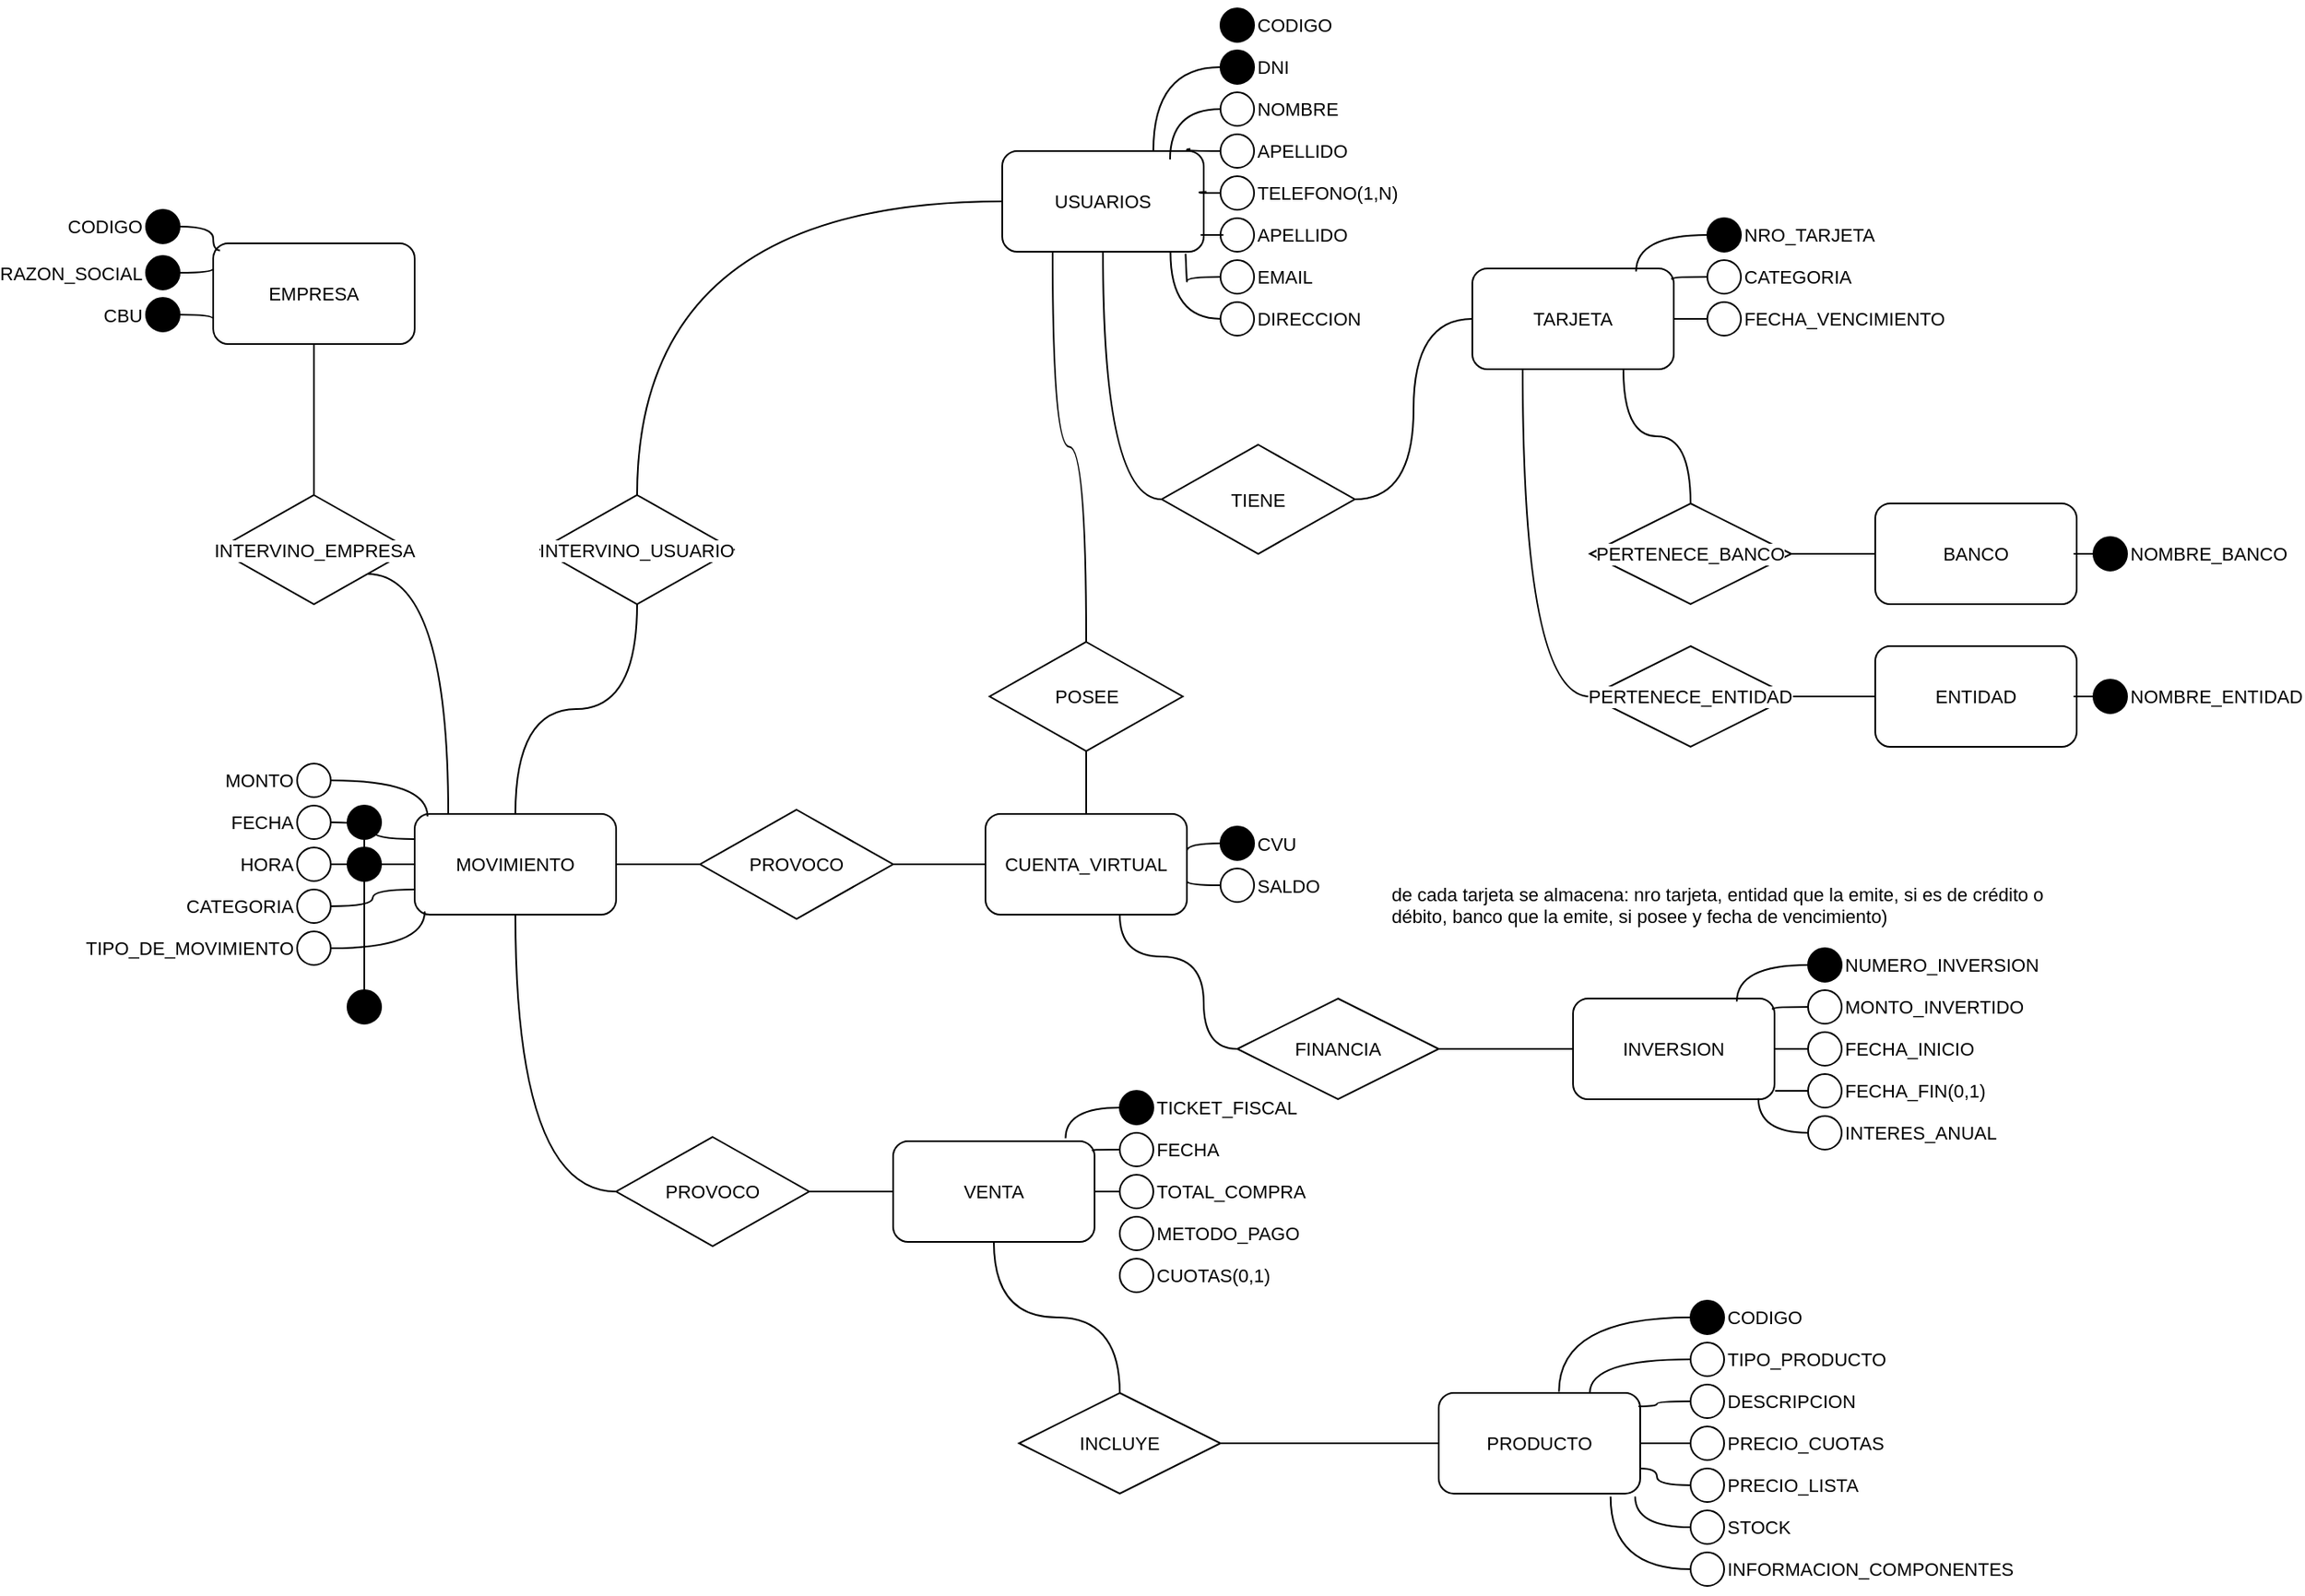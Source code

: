 <mxfile version="24.8.4">
  <diagram name="Page-1" id="MBgLQ2aWuJ-OqpsPzymd">
    <mxGraphModel dx="869" dy="439" grid="1" gridSize="10" guides="1" tooltips="1" connect="1" arrows="1" fold="1" page="1" pageScale="1" pageWidth="1400" pageHeight="850" math="0" shadow="0">
      <root>
        <mxCell id="0" />
        <mxCell id="1" parent="0" />
        <mxCell id="rtYCehL2lPp_QtLVTMvi-48" style="edgeStyle=orthogonalEdgeStyle;shape=connector;curved=1;rounded=0;orthogonalLoop=1;jettySize=auto;html=1;entryX=0.5;entryY=0;entryDx=0;entryDy=0;strokeColor=default;align=center;verticalAlign=middle;fontFamily=Helvetica;fontSize=11;fontColor=default;labelBackgroundColor=default;endArrow=none;endFill=0;exitX=0.25;exitY=1;exitDx=0;exitDy=0;" edge="1" parent="1" source="rtYCehL2lPp_QtLVTMvi-1" target="rtYCehL2lPp_QtLVTMvi-47">
          <mxGeometry relative="1" as="geometry" />
        </mxCell>
        <mxCell id="rtYCehL2lPp_QtLVTMvi-1" value="USUARIOS" style="rounded=1;whiteSpace=wrap;html=1;fontFamily=Helvetica;fontSize=11;fontColor=default;labelBackgroundColor=default;" vertex="1" parent="1">
          <mxGeometry x="620" y="100" width="120" height="60" as="geometry" />
        </mxCell>
        <mxCell id="rtYCehL2lPp_QtLVTMvi-67" style="edgeStyle=orthogonalEdgeStyle;shape=connector;curved=1;rounded=0;orthogonalLoop=1;jettySize=auto;html=1;entryX=0;entryY=0.5;entryDx=0;entryDy=0;strokeColor=default;align=center;verticalAlign=middle;fontFamily=Helvetica;fontSize=11;fontColor=default;labelBackgroundColor=default;endArrow=none;endFill=0;" edge="1" parent="1" source="rtYCehL2lPp_QtLVTMvi-2" target="rtYCehL2lPp_QtLVTMvi-66">
          <mxGeometry relative="1" as="geometry">
            <Array as="points">
              <mxPoint x="690" y="580" />
              <mxPoint x="740" y="580" />
              <mxPoint x="740" y="635" />
            </Array>
          </mxGeometry>
        </mxCell>
        <mxCell id="rtYCehL2lPp_QtLVTMvi-146" value="" style="edgeStyle=orthogonalEdgeStyle;shape=connector;curved=1;rounded=0;orthogonalLoop=1;jettySize=auto;html=1;strokeColor=default;align=center;verticalAlign=middle;fontFamily=Helvetica;fontSize=11;fontColor=default;labelBackgroundColor=default;endArrow=none;endFill=0;" edge="1" parent="1" source="rtYCehL2lPp_QtLVTMvi-2" target="rtYCehL2lPp_QtLVTMvi-145">
          <mxGeometry relative="1" as="geometry" />
        </mxCell>
        <mxCell id="rtYCehL2lPp_QtLVTMvi-2" value="CUENTA_VIRTUAL" style="rounded=1;whiteSpace=wrap;html=1;fontFamily=Helvetica;fontSize=11;fontColor=default;labelBackgroundColor=default;" vertex="1" parent="1">
          <mxGeometry x="610" y="495" width="120" height="60" as="geometry" />
        </mxCell>
        <mxCell id="rtYCehL2lPp_QtLVTMvi-3" value="INVERSION" style="rounded=1;whiteSpace=wrap;html=1;fontFamily=Helvetica;fontSize=11;fontColor=default;labelBackgroundColor=default;" vertex="1" parent="1">
          <mxGeometry x="960" y="605" width="120" height="60" as="geometry" />
        </mxCell>
        <mxCell id="rtYCehL2lPp_QtLVTMvi-6" value="EMPRESA" style="rounded=1;whiteSpace=wrap;html=1;fontFamily=Helvetica;fontSize=11;fontColor=default;labelBackgroundColor=default;" vertex="1" parent="1">
          <mxGeometry x="150" y="155" width="120" height="60" as="geometry" />
        </mxCell>
        <mxCell id="rtYCehL2lPp_QtLVTMvi-8" value="PRODUCTO" style="rounded=1;whiteSpace=wrap;html=1;fontFamily=Helvetica;fontSize=11;fontColor=default;labelBackgroundColor=default;" vertex="1" parent="1">
          <mxGeometry x="880" y="840" width="120" height="60" as="geometry" />
        </mxCell>
        <mxCell id="rtYCehL2lPp_QtLVTMvi-203" style="edgeStyle=orthogonalEdgeStyle;shape=connector;curved=1;rounded=0;orthogonalLoop=1;jettySize=auto;html=1;entryX=0.5;entryY=0;entryDx=0;entryDy=0;strokeColor=default;align=center;verticalAlign=middle;fontFamily=Helvetica;fontSize=11;fontColor=default;labelBackgroundColor=default;endArrow=none;endFill=0;" edge="1" parent="1" source="rtYCehL2lPp_QtLVTMvi-9" target="rtYCehL2lPp_QtLVTMvi-202">
          <mxGeometry relative="1" as="geometry" />
        </mxCell>
        <mxCell id="rtYCehL2lPp_QtLVTMvi-9" value="VENTA" style="rounded=1;whiteSpace=wrap;html=1;fontFamily=Helvetica;fontSize=11;fontColor=default;labelBackgroundColor=default;" vertex="1" parent="1">
          <mxGeometry x="555" y="690" width="120" height="60" as="geometry" />
        </mxCell>
        <mxCell id="rtYCehL2lPp_QtLVTMvi-32" style="edgeStyle=orthogonalEdgeStyle;shape=connector;curved=1;rounded=0;orthogonalLoop=1;jettySize=auto;html=1;entryX=0.75;entryY=0;entryDx=0;entryDy=0;strokeColor=default;align=center;verticalAlign=middle;fontFamily=Helvetica;fontSize=11;fontColor=default;labelBackgroundColor=default;endArrow=none;endFill=0;" edge="1" parent="1" source="rtYCehL2lPp_QtLVTMvi-10" target="rtYCehL2lPp_QtLVTMvi-1">
          <mxGeometry relative="1" as="geometry" />
        </mxCell>
        <mxCell id="rtYCehL2lPp_QtLVTMvi-10" value="" style="ellipse;whiteSpace=wrap;html=1;aspect=fixed;fontFamily=Helvetica;fontSize=11;fontColor=default;labelBackgroundColor=default;fillColor=#000000;" vertex="1" parent="1">
          <mxGeometry x="750" y="40" width="20" height="20" as="geometry" />
        </mxCell>
        <mxCell id="rtYCehL2lPp_QtLVTMvi-11" value="DNI" style="text;html=1;align=left;verticalAlign=middle;whiteSpace=wrap;rounded=0;fontFamily=Helvetica;fontSize=11;fontColor=default;labelBackgroundColor=default;" vertex="1" parent="1">
          <mxGeometry x="770" y="35" width="60" height="30" as="geometry" />
        </mxCell>
        <mxCell id="rtYCehL2lPp_QtLVTMvi-14" value="" style="ellipse;whiteSpace=wrap;html=1;aspect=fixed;fontFamily=Helvetica;fontSize=11;fontColor=default;labelBackgroundColor=default;" vertex="1" parent="1">
          <mxGeometry x="750" y="65" width="20" height="20" as="geometry" />
        </mxCell>
        <mxCell id="rtYCehL2lPp_QtLVTMvi-15" value="&lt;div align=&quot;left&quot;&gt;NOMBRE&lt;/div&gt;" style="text;html=1;align=left;verticalAlign=middle;whiteSpace=wrap;rounded=0;fontFamily=Helvetica;fontSize=11;fontColor=default;labelBackgroundColor=default;" vertex="1" parent="1">
          <mxGeometry x="770" y="60" width="60" height="30" as="geometry" />
        </mxCell>
        <mxCell id="rtYCehL2lPp_QtLVTMvi-18" value="" style="ellipse;whiteSpace=wrap;html=1;aspect=fixed;fontFamily=Helvetica;fontSize=11;fontColor=default;labelBackgroundColor=default;" vertex="1" parent="1">
          <mxGeometry x="750" y="90" width="20" height="20" as="geometry" />
        </mxCell>
        <mxCell id="rtYCehL2lPp_QtLVTMvi-19" value="APELLIDO" style="text;html=1;align=left;verticalAlign=middle;whiteSpace=wrap;rounded=0;fontFamily=Helvetica;fontSize=11;fontColor=default;labelBackgroundColor=default;" vertex="1" parent="1">
          <mxGeometry x="770" y="85" width="60" height="30" as="geometry" />
        </mxCell>
        <mxCell id="rtYCehL2lPp_QtLVTMvi-20" value="" style="ellipse;whiteSpace=wrap;html=1;aspect=fixed;fontFamily=Helvetica;fontSize=11;fontColor=default;labelBackgroundColor=default;" vertex="1" parent="1">
          <mxGeometry x="750" y="115" width="20" height="20" as="geometry" />
        </mxCell>
        <mxCell id="rtYCehL2lPp_QtLVTMvi-21" value="TELEFONO(1,N)" style="text;html=1;align=left;verticalAlign=middle;whiteSpace=wrap;rounded=0;fontFamily=Helvetica;fontSize=11;fontColor=default;labelBackgroundColor=default;" vertex="1" parent="1">
          <mxGeometry x="770" y="110" width="60" height="30" as="geometry" />
        </mxCell>
        <mxCell id="rtYCehL2lPp_QtLVTMvi-22" value="" style="ellipse;whiteSpace=wrap;html=1;aspect=fixed;fontFamily=Helvetica;fontSize=11;fontColor=default;labelBackgroundColor=default;" vertex="1" parent="1">
          <mxGeometry x="750" y="140" width="20" height="20" as="geometry" />
        </mxCell>
        <mxCell id="rtYCehL2lPp_QtLVTMvi-23" value="APELLIDO" style="text;html=1;align=left;verticalAlign=middle;whiteSpace=wrap;rounded=0;fontFamily=Helvetica;fontSize=11;fontColor=default;labelBackgroundColor=default;" vertex="1" parent="1">
          <mxGeometry x="770" y="135" width="60" height="30" as="geometry" />
        </mxCell>
        <mxCell id="rtYCehL2lPp_QtLVTMvi-25" value="" style="ellipse;whiteSpace=wrap;html=1;aspect=fixed;fontFamily=Helvetica;fontSize=11;fontColor=default;labelBackgroundColor=default;" vertex="1" parent="1">
          <mxGeometry x="750" y="165" width="20" height="20" as="geometry" />
        </mxCell>
        <mxCell id="rtYCehL2lPp_QtLVTMvi-26" value="EMAIL" style="text;html=1;align=left;verticalAlign=middle;whiteSpace=wrap;rounded=0;fontFamily=Helvetica;fontSize=11;fontColor=default;labelBackgroundColor=default;" vertex="1" parent="1">
          <mxGeometry x="770" y="160" width="60" height="30" as="geometry" />
        </mxCell>
        <mxCell id="rtYCehL2lPp_QtLVTMvi-30" value="" style="ellipse;whiteSpace=wrap;html=1;aspect=fixed;fontFamily=Helvetica;fontSize=11;fontColor=default;labelBackgroundColor=default;" vertex="1" parent="1">
          <mxGeometry x="750" y="190" width="20" height="20" as="geometry" />
        </mxCell>
        <mxCell id="rtYCehL2lPp_QtLVTMvi-31" value="DIRECCION" style="text;html=1;align=left;verticalAlign=middle;whiteSpace=wrap;rounded=0;fontFamily=Helvetica;fontSize=11;fontColor=default;labelBackgroundColor=default;" vertex="1" parent="1">
          <mxGeometry x="770" y="185" width="60" height="30" as="geometry" />
        </mxCell>
        <mxCell id="rtYCehL2lPp_QtLVTMvi-33" style="edgeStyle=orthogonalEdgeStyle;shape=connector;curved=1;rounded=0;orthogonalLoop=1;jettySize=auto;html=1;entryX=0.833;entryY=0.083;entryDx=0;entryDy=0;entryPerimeter=0;strokeColor=default;align=center;verticalAlign=middle;fontFamily=Helvetica;fontSize=11;fontColor=default;labelBackgroundColor=default;endArrow=none;endFill=0;" edge="1" parent="1" source="rtYCehL2lPp_QtLVTMvi-14" target="rtYCehL2lPp_QtLVTMvi-1">
          <mxGeometry relative="1" as="geometry" />
        </mxCell>
        <mxCell id="rtYCehL2lPp_QtLVTMvi-34" style="edgeStyle=orthogonalEdgeStyle;shape=connector;curved=1;rounded=0;orthogonalLoop=1;jettySize=auto;html=1;entryX=0.934;entryY=-0.02;entryDx=0;entryDy=0;entryPerimeter=0;strokeColor=default;align=center;verticalAlign=middle;fontFamily=Helvetica;fontSize=11;fontColor=default;labelBackgroundColor=default;endArrow=none;endFill=0;" edge="1" parent="1" source="rtYCehL2lPp_QtLVTMvi-18" target="rtYCehL2lPp_QtLVTMvi-1">
          <mxGeometry relative="1" as="geometry" />
        </mxCell>
        <mxCell id="rtYCehL2lPp_QtLVTMvi-35" style="edgeStyle=orthogonalEdgeStyle;shape=connector;curved=1;rounded=0;orthogonalLoop=1;jettySize=auto;html=1;entryX=1.014;entryY=0.405;entryDx=0;entryDy=0;entryPerimeter=0;strokeColor=default;align=center;verticalAlign=middle;fontFamily=Helvetica;fontSize=11;fontColor=default;labelBackgroundColor=default;endArrow=none;endFill=0;" edge="1" parent="1" source="rtYCehL2lPp_QtLVTMvi-20" target="rtYCehL2lPp_QtLVTMvi-1">
          <mxGeometry relative="1" as="geometry" />
        </mxCell>
        <mxCell id="rtYCehL2lPp_QtLVTMvi-36" style="edgeStyle=orthogonalEdgeStyle;shape=connector;curved=1;rounded=0;orthogonalLoop=1;jettySize=auto;html=1;entryX=0.996;entryY=0.833;entryDx=0;entryDy=0;entryPerimeter=0;strokeColor=default;align=center;verticalAlign=middle;fontFamily=Helvetica;fontSize=11;fontColor=default;labelBackgroundColor=default;endArrow=none;endFill=0;" edge="1" parent="1" source="rtYCehL2lPp_QtLVTMvi-22" target="rtYCehL2lPp_QtLVTMvi-1">
          <mxGeometry relative="1" as="geometry" />
        </mxCell>
        <mxCell id="rtYCehL2lPp_QtLVTMvi-38" style="edgeStyle=orthogonalEdgeStyle;shape=connector;curved=1;rounded=0;orthogonalLoop=1;jettySize=auto;html=1;entryX=0.91;entryY=1.02;entryDx=0;entryDy=0;entryPerimeter=0;strokeColor=default;align=center;verticalAlign=middle;fontFamily=Helvetica;fontSize=11;fontColor=default;labelBackgroundColor=default;endArrow=none;endFill=0;" edge="1" parent="1" source="rtYCehL2lPp_QtLVTMvi-25" target="rtYCehL2lPp_QtLVTMvi-1">
          <mxGeometry relative="1" as="geometry" />
        </mxCell>
        <mxCell id="rtYCehL2lPp_QtLVTMvi-39" style="edgeStyle=orthogonalEdgeStyle;shape=connector;curved=1;rounded=0;orthogonalLoop=1;jettySize=auto;html=1;entryX=0.835;entryY=1.005;entryDx=0;entryDy=0;entryPerimeter=0;strokeColor=default;align=center;verticalAlign=middle;fontFamily=Helvetica;fontSize=11;fontColor=default;labelBackgroundColor=default;endArrow=none;endFill=0;" edge="1" parent="1" source="rtYCehL2lPp_QtLVTMvi-30" target="rtYCehL2lPp_QtLVTMvi-1">
          <mxGeometry relative="1" as="geometry" />
        </mxCell>
        <mxCell id="rtYCehL2lPp_QtLVTMvi-40" value="" style="ellipse;whiteSpace=wrap;html=1;aspect=fixed;fontFamily=Helvetica;fontSize=11;fontColor=default;labelBackgroundColor=default;fillColor=#000000;" vertex="1" parent="1">
          <mxGeometry x="750" y="502.5" width="20" height="20" as="geometry" />
        </mxCell>
        <mxCell id="rtYCehL2lPp_QtLVTMvi-41" value="CVU" style="text;html=1;align=left;verticalAlign=middle;whiteSpace=wrap;rounded=0;fontFamily=Helvetica;fontSize=11;fontColor=default;labelBackgroundColor=default;" vertex="1" parent="1">
          <mxGeometry x="770" y="497.5" width="60" height="30" as="geometry" />
        </mxCell>
        <mxCell id="rtYCehL2lPp_QtLVTMvi-42" value="" style="ellipse;whiteSpace=wrap;html=1;aspect=fixed;fontFamily=Helvetica;fontSize=11;fontColor=default;labelBackgroundColor=default;" vertex="1" parent="1">
          <mxGeometry x="750" y="527.5" width="20" height="20" as="geometry" />
        </mxCell>
        <mxCell id="rtYCehL2lPp_QtLVTMvi-43" value="SALDO" style="text;html=1;align=left;verticalAlign=middle;whiteSpace=wrap;rounded=0;fontFamily=Helvetica;fontSize=11;fontColor=default;labelBackgroundColor=default;" vertex="1" parent="1">
          <mxGeometry x="770" y="522.5" width="60" height="30" as="geometry" />
        </mxCell>
        <mxCell id="rtYCehL2lPp_QtLVTMvi-45" style="edgeStyle=orthogonalEdgeStyle;shape=connector;curved=1;rounded=0;orthogonalLoop=1;jettySize=auto;html=1;entryX=1.008;entryY=0.667;entryDx=0;entryDy=0;entryPerimeter=0;strokeColor=default;align=center;verticalAlign=middle;fontFamily=Helvetica;fontSize=11;fontColor=default;labelBackgroundColor=default;endArrow=none;endFill=0;" edge="1" parent="1" source="rtYCehL2lPp_QtLVTMvi-42" target="rtYCehL2lPp_QtLVTMvi-2">
          <mxGeometry relative="1" as="geometry" />
        </mxCell>
        <mxCell id="rtYCehL2lPp_QtLVTMvi-46" style="edgeStyle=orthogonalEdgeStyle;shape=connector;curved=1;rounded=0;orthogonalLoop=1;jettySize=auto;html=1;entryX=1.008;entryY=0.367;entryDx=0;entryDy=0;entryPerimeter=0;strokeColor=default;align=center;verticalAlign=middle;fontFamily=Helvetica;fontSize=11;fontColor=default;labelBackgroundColor=default;endArrow=none;endFill=0;" edge="1" parent="1" source="rtYCehL2lPp_QtLVTMvi-40" target="rtYCehL2lPp_QtLVTMvi-2">
          <mxGeometry relative="1" as="geometry" />
        </mxCell>
        <mxCell id="rtYCehL2lPp_QtLVTMvi-49" style="edgeStyle=orthogonalEdgeStyle;shape=connector;curved=1;rounded=0;orthogonalLoop=1;jettySize=auto;html=1;entryX=0.5;entryY=0;entryDx=0;entryDy=0;strokeColor=default;align=center;verticalAlign=middle;fontFamily=Helvetica;fontSize=11;fontColor=default;labelBackgroundColor=default;endArrow=none;endFill=0;" edge="1" parent="1" source="rtYCehL2lPp_QtLVTMvi-47" target="rtYCehL2lPp_QtLVTMvi-2">
          <mxGeometry relative="1" as="geometry" />
        </mxCell>
        <mxCell id="rtYCehL2lPp_QtLVTMvi-47" value="POSEE" style="rhombus;whiteSpace=wrap;html=1;fontFamily=Helvetica;fontSize=11;fontColor=default;labelBackgroundColor=default;" vertex="1" parent="1">
          <mxGeometry x="612.5" y="392.5" width="115" height="65" as="geometry" />
        </mxCell>
        <mxCell id="rtYCehL2lPp_QtLVTMvi-50" value="" style="ellipse;whiteSpace=wrap;html=1;aspect=fixed;fontFamily=Helvetica;fontSize=11;fontColor=default;labelBackgroundColor=default;fillColor=#000000;" vertex="1" parent="1">
          <mxGeometry x="1100" y="575" width="20" height="20" as="geometry" />
        </mxCell>
        <mxCell id="rtYCehL2lPp_QtLVTMvi-51" value="NUMERO_INVERSION" style="text;html=1;align=left;verticalAlign=middle;whiteSpace=wrap;rounded=0;fontFamily=Helvetica;fontSize=11;fontColor=default;labelBackgroundColor=default;" vertex="1" parent="1">
          <mxGeometry x="1120" y="570" width="60" height="30" as="geometry" />
        </mxCell>
        <mxCell id="rtYCehL2lPp_QtLVTMvi-52" value="" style="ellipse;whiteSpace=wrap;html=1;aspect=fixed;fontFamily=Helvetica;fontSize=11;fontColor=default;labelBackgroundColor=default;" vertex="1" parent="1">
          <mxGeometry x="1100" y="600" width="20" height="20" as="geometry" />
        </mxCell>
        <mxCell id="rtYCehL2lPp_QtLVTMvi-53" value="MONTO_INVERTIDO" style="text;html=1;align=left;verticalAlign=middle;whiteSpace=wrap;rounded=0;fontFamily=Helvetica;fontSize=11;fontColor=default;labelBackgroundColor=default;" vertex="1" parent="1">
          <mxGeometry x="1120" y="595" width="60" height="30" as="geometry" />
        </mxCell>
        <mxCell id="rtYCehL2lPp_QtLVTMvi-63" style="edgeStyle=orthogonalEdgeStyle;shape=connector;curved=1;rounded=0;orthogonalLoop=1;jettySize=auto;html=1;entryX=1;entryY=0.5;entryDx=0;entryDy=0;strokeColor=default;align=center;verticalAlign=middle;fontFamily=Helvetica;fontSize=11;fontColor=default;labelBackgroundColor=default;endArrow=none;endFill=0;" edge="1" parent="1" source="rtYCehL2lPp_QtLVTMvi-55" target="rtYCehL2lPp_QtLVTMvi-3">
          <mxGeometry relative="1" as="geometry" />
        </mxCell>
        <mxCell id="rtYCehL2lPp_QtLVTMvi-55" value="" style="ellipse;whiteSpace=wrap;html=1;aspect=fixed;fontFamily=Helvetica;fontSize=11;fontColor=default;labelBackgroundColor=default;" vertex="1" parent="1">
          <mxGeometry x="1100" y="625" width="20" height="20" as="geometry" />
        </mxCell>
        <mxCell id="rtYCehL2lPp_QtLVTMvi-56" value="FECHA_INICIO" style="text;html=1;align=left;verticalAlign=middle;whiteSpace=wrap;rounded=0;fontFamily=Helvetica;fontSize=11;fontColor=default;labelBackgroundColor=default;" vertex="1" parent="1">
          <mxGeometry x="1120" y="620" width="60" height="30" as="geometry" />
        </mxCell>
        <mxCell id="rtYCehL2lPp_QtLVTMvi-57" value="" style="ellipse;whiteSpace=wrap;html=1;aspect=fixed;fontFamily=Helvetica;fontSize=11;fontColor=default;labelBackgroundColor=default;" vertex="1" parent="1">
          <mxGeometry x="1100" y="650" width="20" height="20" as="geometry" />
        </mxCell>
        <mxCell id="rtYCehL2lPp_QtLVTMvi-58" value="FECHA_FIN(0,1)" style="text;html=1;align=left;verticalAlign=middle;whiteSpace=wrap;rounded=0;fontFamily=Helvetica;fontSize=11;fontColor=default;labelBackgroundColor=default;" vertex="1" parent="1">
          <mxGeometry x="1120" y="645" width="60" height="30" as="geometry" />
        </mxCell>
        <mxCell id="rtYCehL2lPp_QtLVTMvi-59" value="" style="ellipse;whiteSpace=wrap;html=1;aspect=fixed;fontFamily=Helvetica;fontSize=11;fontColor=default;labelBackgroundColor=default;" vertex="1" parent="1">
          <mxGeometry x="1100" y="675" width="20" height="20" as="geometry" />
        </mxCell>
        <mxCell id="rtYCehL2lPp_QtLVTMvi-60" value="INTERES_ANUAL" style="text;html=1;align=left;verticalAlign=middle;whiteSpace=wrap;rounded=0;fontFamily=Helvetica;fontSize=11;fontColor=default;labelBackgroundColor=default;" vertex="1" parent="1">
          <mxGeometry x="1120" y="670" width="60" height="30" as="geometry" />
        </mxCell>
        <mxCell id="rtYCehL2lPp_QtLVTMvi-61" style="edgeStyle=orthogonalEdgeStyle;shape=connector;curved=1;rounded=0;orthogonalLoop=1;jettySize=auto;html=1;entryX=0.813;entryY=0.03;entryDx=0;entryDy=0;entryPerimeter=0;strokeColor=default;align=center;verticalAlign=middle;fontFamily=Helvetica;fontSize=11;fontColor=default;labelBackgroundColor=default;endArrow=none;endFill=0;" edge="1" parent="1" source="rtYCehL2lPp_QtLVTMvi-50" target="rtYCehL2lPp_QtLVTMvi-3">
          <mxGeometry relative="1" as="geometry" />
        </mxCell>
        <mxCell id="rtYCehL2lPp_QtLVTMvi-62" style="edgeStyle=orthogonalEdgeStyle;shape=connector;curved=1;rounded=0;orthogonalLoop=1;jettySize=auto;html=1;entryX=0.987;entryY=0.103;entryDx=0;entryDy=0;entryPerimeter=0;strokeColor=default;align=center;verticalAlign=middle;fontFamily=Helvetica;fontSize=11;fontColor=default;labelBackgroundColor=default;endArrow=none;endFill=0;" edge="1" parent="1" source="rtYCehL2lPp_QtLVTMvi-52" target="rtYCehL2lPp_QtLVTMvi-3">
          <mxGeometry relative="1" as="geometry" />
        </mxCell>
        <mxCell id="rtYCehL2lPp_QtLVTMvi-64" style="edgeStyle=orthogonalEdgeStyle;shape=connector;curved=1;rounded=0;orthogonalLoop=1;jettySize=auto;html=1;entryX=1.003;entryY=0.917;entryDx=0;entryDy=0;entryPerimeter=0;strokeColor=default;align=center;verticalAlign=middle;fontFamily=Helvetica;fontSize=11;fontColor=default;labelBackgroundColor=default;endArrow=none;endFill=0;" edge="1" parent="1" source="rtYCehL2lPp_QtLVTMvi-57" target="rtYCehL2lPp_QtLVTMvi-3">
          <mxGeometry relative="1" as="geometry" />
        </mxCell>
        <mxCell id="rtYCehL2lPp_QtLVTMvi-65" style="edgeStyle=orthogonalEdgeStyle;shape=connector;curved=1;rounded=0;orthogonalLoop=1;jettySize=auto;html=1;entryX=0.92;entryY=0.99;entryDx=0;entryDy=0;entryPerimeter=0;strokeColor=default;align=center;verticalAlign=middle;fontFamily=Helvetica;fontSize=11;fontColor=default;labelBackgroundColor=default;endArrow=none;endFill=0;" edge="1" parent="1" source="rtYCehL2lPp_QtLVTMvi-59" target="rtYCehL2lPp_QtLVTMvi-3">
          <mxGeometry relative="1" as="geometry" />
        </mxCell>
        <mxCell id="rtYCehL2lPp_QtLVTMvi-68" value="" style="edgeStyle=orthogonalEdgeStyle;shape=connector;curved=1;rounded=0;orthogonalLoop=1;jettySize=auto;html=1;strokeColor=default;align=center;verticalAlign=middle;fontFamily=Helvetica;fontSize=11;fontColor=default;labelBackgroundColor=default;endArrow=none;endFill=0;" edge="1" parent="1" source="rtYCehL2lPp_QtLVTMvi-66" target="rtYCehL2lPp_QtLVTMvi-3">
          <mxGeometry relative="1" as="geometry" />
        </mxCell>
        <mxCell id="rtYCehL2lPp_QtLVTMvi-66" value="FINANCIA" style="rhombus;whiteSpace=wrap;html=1;fontFamily=Helvetica;fontSize=11;fontColor=default;labelBackgroundColor=default;" vertex="1" parent="1">
          <mxGeometry x="760" y="605" width="120" height="60" as="geometry" />
        </mxCell>
        <mxCell id="rtYCehL2lPp_QtLVTMvi-69" value="de cada tarjeta se almacena: nro tarjeta, entidad que la emite, si es de crédito o&#xa;débito, banco que la emite, si posee y fecha de vencimiento)" style="text;whiteSpace=wrap;fontFamily=Helvetica;fontSize=11;fontColor=default;labelBackgroundColor=default;" vertex="1" parent="1">
          <mxGeometry x="850" y="530" width="410" height="50" as="geometry" />
        </mxCell>
        <mxCell id="rtYCehL2lPp_QtLVTMvi-111" style="edgeStyle=orthogonalEdgeStyle;shape=connector;curved=1;rounded=0;orthogonalLoop=1;jettySize=auto;html=1;entryX=1;entryY=0.5;entryDx=0;entryDy=0;strokeColor=default;align=center;verticalAlign=middle;fontFamily=Helvetica;fontSize=11;fontColor=default;labelBackgroundColor=default;endArrow=none;endFill=0;" edge="1" parent="1" source="rtYCehL2lPp_QtLVTMvi-80" target="rtYCehL2lPp_QtLVTMvi-110">
          <mxGeometry relative="1" as="geometry" />
        </mxCell>
        <mxCell id="rtYCehL2lPp_QtLVTMvi-80" value="TARJETA" style="rounded=1;whiteSpace=wrap;html=1;fontFamily=Helvetica;fontSize=11;fontColor=default;labelBackgroundColor=default;" vertex="1" parent="1">
          <mxGeometry x="900" y="170" width="120" height="60" as="geometry" />
        </mxCell>
        <mxCell id="rtYCehL2lPp_QtLVTMvi-81" value="" style="ellipse;whiteSpace=wrap;html=1;aspect=fixed;fontFamily=Helvetica;fontSize=11;fontColor=default;labelBackgroundColor=default;fillColor=#000000;" vertex="1" parent="1">
          <mxGeometry x="1040" y="140" width="20" height="20" as="geometry" />
        </mxCell>
        <mxCell id="rtYCehL2lPp_QtLVTMvi-82" value="NRO_TARJETA" style="text;html=1;align=left;verticalAlign=middle;whiteSpace=wrap;rounded=0;fontFamily=Helvetica;fontSize=11;fontColor=default;labelBackgroundColor=default;" vertex="1" parent="1">
          <mxGeometry x="1060" y="135" width="60" height="30" as="geometry" />
        </mxCell>
        <mxCell id="rtYCehL2lPp_QtLVTMvi-83" value="" style="ellipse;whiteSpace=wrap;html=1;aspect=fixed;fontFamily=Helvetica;fontSize=11;fontColor=default;labelBackgroundColor=default;" vertex="1" parent="1">
          <mxGeometry x="1040" y="165" width="20" height="20" as="geometry" />
        </mxCell>
        <mxCell id="rtYCehL2lPp_QtLVTMvi-84" value="CATEGORIA" style="text;html=1;align=left;verticalAlign=middle;whiteSpace=wrap;rounded=0;fontFamily=Helvetica;fontSize=11;fontColor=default;labelBackgroundColor=default;" vertex="1" parent="1">
          <mxGeometry x="1060" y="160" width="60" height="30" as="geometry" />
        </mxCell>
        <mxCell id="rtYCehL2lPp_QtLVTMvi-85" style="edgeStyle=orthogonalEdgeStyle;shape=connector;curved=1;rounded=0;orthogonalLoop=1;jettySize=auto;html=1;entryX=1;entryY=0.5;entryDx=0;entryDy=0;strokeColor=default;align=center;verticalAlign=middle;fontFamily=Helvetica;fontSize=11;fontColor=default;labelBackgroundColor=default;endArrow=none;endFill=0;" edge="1" parent="1" source="rtYCehL2lPp_QtLVTMvi-86" target="rtYCehL2lPp_QtLVTMvi-80">
          <mxGeometry relative="1" as="geometry" />
        </mxCell>
        <mxCell id="rtYCehL2lPp_QtLVTMvi-86" value="" style="ellipse;whiteSpace=wrap;html=1;aspect=fixed;fontFamily=Helvetica;fontSize=11;fontColor=default;labelBackgroundColor=default;" vertex="1" parent="1">
          <mxGeometry x="1040" y="190" width="20" height="20" as="geometry" />
        </mxCell>
        <mxCell id="rtYCehL2lPp_QtLVTMvi-87" value="FECHA_VENCIMIENTO" style="text;html=1;align=left;verticalAlign=middle;whiteSpace=wrap;rounded=0;fontFamily=Helvetica;fontSize=11;fontColor=default;labelBackgroundColor=default;" vertex="1" parent="1">
          <mxGeometry x="1060" y="185" width="60" height="30" as="geometry" />
        </mxCell>
        <mxCell id="rtYCehL2lPp_QtLVTMvi-92" style="edgeStyle=orthogonalEdgeStyle;shape=connector;curved=1;rounded=0;orthogonalLoop=1;jettySize=auto;html=1;entryX=0.813;entryY=0.03;entryDx=0;entryDy=0;entryPerimeter=0;strokeColor=default;align=center;verticalAlign=middle;fontFamily=Helvetica;fontSize=11;fontColor=default;labelBackgroundColor=default;endArrow=none;endFill=0;" edge="1" parent="1" source="rtYCehL2lPp_QtLVTMvi-81" target="rtYCehL2lPp_QtLVTMvi-80">
          <mxGeometry relative="1" as="geometry" />
        </mxCell>
        <mxCell id="rtYCehL2lPp_QtLVTMvi-93" style="edgeStyle=orthogonalEdgeStyle;shape=connector;curved=1;rounded=0;orthogonalLoop=1;jettySize=auto;html=1;entryX=0.987;entryY=0.103;entryDx=0;entryDy=0;entryPerimeter=0;strokeColor=default;align=center;verticalAlign=middle;fontFamily=Helvetica;fontSize=11;fontColor=default;labelBackgroundColor=default;endArrow=none;endFill=0;" edge="1" parent="1" source="rtYCehL2lPp_QtLVTMvi-83" target="rtYCehL2lPp_QtLVTMvi-80">
          <mxGeometry relative="1" as="geometry" />
        </mxCell>
        <mxCell id="rtYCehL2lPp_QtLVTMvi-98" value="" style="edgeStyle=orthogonalEdgeStyle;shape=connector;curved=1;rounded=0;orthogonalLoop=1;jettySize=auto;html=1;strokeColor=default;align=center;verticalAlign=middle;fontFamily=Helvetica;fontSize=11;fontColor=default;labelBackgroundColor=default;endArrow=none;endFill=0;" edge="1" parent="1" source="rtYCehL2lPp_QtLVTMvi-96" target="rtYCehL2lPp_QtLVTMvi-97">
          <mxGeometry relative="1" as="geometry" />
        </mxCell>
        <mxCell id="rtYCehL2lPp_QtLVTMvi-108" style="edgeStyle=orthogonalEdgeStyle;shape=connector;curved=1;rounded=0;orthogonalLoop=1;jettySize=auto;html=1;entryX=0.75;entryY=1;entryDx=0;entryDy=0;strokeColor=default;align=center;verticalAlign=middle;fontFamily=Helvetica;fontSize=11;fontColor=default;labelBackgroundColor=default;endArrow=none;endFill=0;" edge="1" parent="1" source="rtYCehL2lPp_QtLVTMvi-96" target="rtYCehL2lPp_QtLVTMvi-80">
          <mxGeometry relative="1" as="geometry" />
        </mxCell>
        <mxCell id="rtYCehL2lPp_QtLVTMvi-96" value="PERTENECE_BANCO" style="rhombus;whiteSpace=wrap;html=1;fontFamily=Helvetica;fontSize=11;fontColor=default;labelBackgroundColor=default;" vertex="1" parent="1">
          <mxGeometry x="970" y="310" width="120" height="60" as="geometry" />
        </mxCell>
        <mxCell id="rtYCehL2lPp_QtLVTMvi-97" value="BANCO" style="rounded=1;whiteSpace=wrap;html=1;fontFamily=Helvetica;fontSize=11;fontColor=default;labelBackgroundColor=default;" vertex="1" parent="1">
          <mxGeometry x="1140" y="310" width="120" height="60" as="geometry" />
        </mxCell>
        <mxCell id="rtYCehL2lPp_QtLVTMvi-101" style="edgeStyle=orthogonalEdgeStyle;shape=connector;curved=1;rounded=0;orthogonalLoop=1;jettySize=auto;html=1;strokeColor=default;align=center;verticalAlign=middle;fontFamily=Helvetica;fontSize=11;fontColor=default;labelBackgroundColor=default;endArrow=none;endFill=0;" edge="1" parent="1" source="rtYCehL2lPp_QtLVTMvi-99" target="rtYCehL2lPp_QtLVTMvi-97">
          <mxGeometry relative="1" as="geometry" />
        </mxCell>
        <mxCell id="rtYCehL2lPp_QtLVTMvi-99" value="" style="ellipse;whiteSpace=wrap;html=1;aspect=fixed;fontFamily=Helvetica;fontSize=11;fontColor=default;labelBackgroundColor=default;fillColor=#000000;" vertex="1" parent="1">
          <mxGeometry x="1270" y="330" width="20" height="20" as="geometry" />
        </mxCell>
        <mxCell id="rtYCehL2lPp_QtLVTMvi-100" value="NOMBRE_BANCO" style="text;html=1;align=left;verticalAlign=middle;whiteSpace=wrap;rounded=0;fontFamily=Helvetica;fontSize=11;fontColor=default;labelBackgroundColor=default;" vertex="1" parent="1">
          <mxGeometry x="1290" y="325" width="60" height="30" as="geometry" />
        </mxCell>
        <mxCell id="rtYCehL2lPp_QtLVTMvi-102" value="" style="edgeStyle=orthogonalEdgeStyle;shape=connector;curved=1;rounded=0;orthogonalLoop=1;jettySize=auto;html=1;strokeColor=default;align=center;verticalAlign=middle;fontFamily=Helvetica;fontSize=11;fontColor=default;labelBackgroundColor=default;endArrow=none;endFill=0;" edge="1" parent="1" source="rtYCehL2lPp_QtLVTMvi-103" target="rtYCehL2lPp_QtLVTMvi-104">
          <mxGeometry relative="1" as="geometry" />
        </mxCell>
        <mxCell id="rtYCehL2lPp_QtLVTMvi-109" style="edgeStyle=orthogonalEdgeStyle;shape=connector;curved=1;rounded=0;orthogonalLoop=1;jettySize=auto;html=1;entryX=0.25;entryY=1;entryDx=0;entryDy=0;strokeColor=default;align=center;verticalAlign=middle;fontFamily=Helvetica;fontSize=11;fontColor=default;labelBackgroundColor=default;endArrow=none;endFill=0;" edge="1" parent="1" source="rtYCehL2lPp_QtLVTMvi-103" target="rtYCehL2lPp_QtLVTMvi-80">
          <mxGeometry relative="1" as="geometry">
            <Array as="points">
              <mxPoint x="930" y="425" />
            </Array>
          </mxGeometry>
        </mxCell>
        <mxCell id="rtYCehL2lPp_QtLVTMvi-103" value="PERTENECE_ENTIDAD" style="rhombus;whiteSpace=wrap;html=1;fontFamily=Helvetica;fontSize=11;fontColor=default;labelBackgroundColor=default;" vertex="1" parent="1">
          <mxGeometry x="970" y="395" width="120" height="60" as="geometry" />
        </mxCell>
        <mxCell id="rtYCehL2lPp_QtLVTMvi-104" value="ENTIDAD" style="rounded=1;whiteSpace=wrap;html=1;fontFamily=Helvetica;fontSize=11;fontColor=default;labelBackgroundColor=default;" vertex="1" parent="1">
          <mxGeometry x="1140" y="395" width="120" height="60" as="geometry" />
        </mxCell>
        <mxCell id="rtYCehL2lPp_QtLVTMvi-105" style="edgeStyle=orthogonalEdgeStyle;shape=connector;curved=1;rounded=0;orthogonalLoop=1;jettySize=auto;html=1;strokeColor=default;align=center;verticalAlign=middle;fontFamily=Helvetica;fontSize=11;fontColor=default;labelBackgroundColor=default;endArrow=none;endFill=0;" edge="1" parent="1" source="rtYCehL2lPp_QtLVTMvi-106" target="rtYCehL2lPp_QtLVTMvi-104">
          <mxGeometry relative="1" as="geometry" />
        </mxCell>
        <mxCell id="rtYCehL2lPp_QtLVTMvi-106" value="" style="ellipse;whiteSpace=wrap;html=1;aspect=fixed;fontFamily=Helvetica;fontSize=11;fontColor=default;labelBackgroundColor=default;fillColor=#000000;" vertex="1" parent="1">
          <mxGeometry x="1270" y="415" width="20" height="20" as="geometry" />
        </mxCell>
        <mxCell id="rtYCehL2lPp_QtLVTMvi-107" value="NOMBRE_ENTIDAD" style="text;html=1;align=left;verticalAlign=middle;whiteSpace=wrap;rounded=0;fontFamily=Helvetica;fontSize=11;fontColor=default;labelBackgroundColor=default;" vertex="1" parent="1">
          <mxGeometry x="1290" y="410" width="60" height="30" as="geometry" />
        </mxCell>
        <mxCell id="rtYCehL2lPp_QtLVTMvi-112" style="edgeStyle=orthogonalEdgeStyle;shape=connector;curved=1;rounded=0;orthogonalLoop=1;jettySize=auto;html=1;entryX=0.5;entryY=1;entryDx=0;entryDy=0;strokeColor=default;align=center;verticalAlign=middle;fontFamily=Helvetica;fontSize=11;fontColor=default;labelBackgroundColor=default;endArrow=none;endFill=0;" edge="1" parent="1" source="rtYCehL2lPp_QtLVTMvi-110" target="rtYCehL2lPp_QtLVTMvi-1">
          <mxGeometry relative="1" as="geometry">
            <Array as="points">
              <mxPoint x="680" y="307" />
            </Array>
          </mxGeometry>
        </mxCell>
        <mxCell id="rtYCehL2lPp_QtLVTMvi-110" value="TIENE" style="rhombus;whiteSpace=wrap;html=1;fontFamily=Helvetica;fontSize=11;fontColor=default;labelBackgroundColor=default;" vertex="1" parent="1">
          <mxGeometry x="715" y="275" width="115" height="65" as="geometry" />
        </mxCell>
        <mxCell id="rtYCehL2lPp_QtLVTMvi-158" style="edgeStyle=orthogonalEdgeStyle;shape=connector;curved=1;rounded=0;orthogonalLoop=1;jettySize=auto;html=1;entryX=0.5;entryY=1;entryDx=0;entryDy=0;strokeColor=default;align=center;verticalAlign=middle;fontFamily=Helvetica;fontSize=11;fontColor=default;labelBackgroundColor=default;endArrow=none;endFill=0;" edge="1" parent="1" source="rtYCehL2lPp_QtLVTMvi-113" target="rtYCehL2lPp_QtLVTMvi-157">
          <mxGeometry relative="1" as="geometry" />
        </mxCell>
        <mxCell id="rtYCehL2lPp_QtLVTMvi-219" style="edgeStyle=orthogonalEdgeStyle;shape=connector;curved=1;rounded=0;orthogonalLoop=1;jettySize=auto;html=1;entryX=0;entryY=0.5;entryDx=0;entryDy=0;strokeColor=default;align=center;verticalAlign=middle;fontFamily=Helvetica;fontSize=11;fontColor=default;labelBackgroundColor=default;endArrow=none;endFill=0;" edge="1" parent="1" source="rtYCehL2lPp_QtLVTMvi-113" target="rtYCehL2lPp_QtLVTMvi-218">
          <mxGeometry relative="1" as="geometry" />
        </mxCell>
        <mxCell id="rtYCehL2lPp_QtLVTMvi-113" value="MOVIMIENTO" style="rounded=1;whiteSpace=wrap;html=1;fontFamily=Helvetica;fontSize=11;fontColor=default;labelBackgroundColor=default;" vertex="1" parent="1">
          <mxGeometry x="270" y="495" width="120" height="60" as="geometry" />
        </mxCell>
        <mxCell id="rtYCehL2lPp_QtLVTMvi-115" value="" style="ellipse;whiteSpace=wrap;html=1;aspect=fixed;fontFamily=Helvetica;fontSize=11;fontColor=default;labelBackgroundColor=default;" vertex="1" parent="1">
          <mxGeometry x="200" y="465" width="20" height="20" as="geometry" />
        </mxCell>
        <mxCell id="rtYCehL2lPp_QtLVTMvi-116" value="MONTO" style="text;html=1;align=right;verticalAlign=middle;whiteSpace=wrap;rounded=0;fontFamily=Helvetica;fontSize=11;fontColor=default;labelBackgroundColor=default;" vertex="1" parent="1">
          <mxGeometry x="140" y="460" width="60" height="30" as="geometry" />
        </mxCell>
        <mxCell id="rtYCehL2lPp_QtLVTMvi-139" value="" style="edgeStyle=orthogonalEdgeStyle;shape=connector;curved=1;rounded=0;orthogonalLoop=1;jettySize=auto;html=1;strokeColor=default;align=center;verticalAlign=middle;fontFamily=Helvetica;fontSize=11;fontColor=default;labelBackgroundColor=default;endArrow=none;endFill=0;" edge="1" parent="1" source="rtYCehL2lPp_QtLVTMvi-117" target="rtYCehL2lPp_QtLVTMvi-113">
          <mxGeometry relative="1" as="geometry">
            <Array as="points">
              <mxPoint x="245" y="500" />
              <mxPoint x="245" y="510" />
            </Array>
          </mxGeometry>
        </mxCell>
        <mxCell id="rtYCehL2lPp_QtLVTMvi-117" value="" style="ellipse;whiteSpace=wrap;html=1;aspect=fixed;fontFamily=Helvetica;fontSize=11;fontColor=default;labelBackgroundColor=default;" vertex="1" parent="1">
          <mxGeometry x="200" y="490" width="20" height="20" as="geometry" />
        </mxCell>
        <mxCell id="rtYCehL2lPp_QtLVTMvi-118" value="FECHA" style="text;html=1;align=right;verticalAlign=middle;whiteSpace=wrap;rounded=0;fontFamily=Helvetica;fontSize=11;fontColor=default;labelBackgroundColor=default;" vertex="1" parent="1">
          <mxGeometry x="140" y="485" width="60" height="30" as="geometry" />
        </mxCell>
        <mxCell id="rtYCehL2lPp_QtLVTMvi-140" value="" style="edgeStyle=orthogonalEdgeStyle;shape=connector;curved=1;rounded=0;orthogonalLoop=1;jettySize=auto;html=1;strokeColor=default;align=center;verticalAlign=middle;fontFamily=Helvetica;fontSize=11;fontColor=default;labelBackgroundColor=default;endArrow=none;endFill=0;" edge="1" parent="1" source="rtYCehL2lPp_QtLVTMvi-122" target="rtYCehL2lPp_QtLVTMvi-113">
          <mxGeometry relative="1" as="geometry" />
        </mxCell>
        <mxCell id="rtYCehL2lPp_QtLVTMvi-122" value="" style="ellipse;whiteSpace=wrap;html=1;aspect=fixed;fontFamily=Helvetica;fontSize=11;fontColor=default;labelBackgroundColor=default;" vertex="1" parent="1">
          <mxGeometry x="200" y="515" width="20" height="20" as="geometry" />
        </mxCell>
        <mxCell id="rtYCehL2lPp_QtLVTMvi-123" value="HORA" style="text;html=1;align=right;verticalAlign=middle;whiteSpace=wrap;rounded=0;fontFamily=Helvetica;fontSize=11;fontColor=default;labelBackgroundColor=default;" vertex="1" parent="1">
          <mxGeometry x="140" y="510" width="60" height="30" as="geometry" />
        </mxCell>
        <mxCell id="rtYCehL2lPp_QtLVTMvi-141" value="" style="edgeStyle=orthogonalEdgeStyle;shape=connector;curved=1;rounded=0;orthogonalLoop=1;jettySize=auto;html=1;strokeColor=default;align=center;verticalAlign=middle;fontFamily=Helvetica;fontSize=11;fontColor=default;labelBackgroundColor=default;endArrow=none;endFill=0;" edge="1" parent="1" source="rtYCehL2lPp_QtLVTMvi-125" target="rtYCehL2lPp_QtLVTMvi-113">
          <mxGeometry relative="1" as="geometry">
            <Array as="points">
              <mxPoint x="245" y="550" />
              <mxPoint x="245" y="540" />
            </Array>
          </mxGeometry>
        </mxCell>
        <mxCell id="rtYCehL2lPp_QtLVTMvi-125" value="" style="ellipse;whiteSpace=wrap;html=1;aspect=fixed;fontFamily=Helvetica;fontSize=11;fontColor=default;labelBackgroundColor=default;" vertex="1" parent="1">
          <mxGeometry x="200" y="540" width="20" height="20" as="geometry" />
        </mxCell>
        <mxCell id="rtYCehL2lPp_QtLVTMvi-130" value="" style="ellipse;whiteSpace=wrap;html=1;aspect=fixed;fontFamily=Helvetica;fontSize=11;fontColor=default;labelBackgroundColor=default;" vertex="1" parent="1">
          <mxGeometry x="200" y="565" width="20" height="20" as="geometry" />
        </mxCell>
        <mxCell id="rtYCehL2lPp_QtLVTMvi-131" value="TIPO_DE_MOVIMIENTO" style="text;html=1;align=right;verticalAlign=middle;whiteSpace=wrap;rounded=0;fontFamily=Helvetica;fontSize=11;fontColor=default;labelBackgroundColor=default;" vertex="1" parent="1">
          <mxGeometry x="140" y="560" width="60" height="30" as="geometry" />
        </mxCell>
        <mxCell id="rtYCehL2lPp_QtLVTMvi-133" value="CATEGORIA" style="text;html=1;align=right;verticalAlign=middle;whiteSpace=wrap;rounded=0;fontFamily=Helvetica;fontSize=11;fontColor=default;labelBackgroundColor=default;" vertex="1" parent="1">
          <mxGeometry x="140" y="535" width="60" height="30" as="geometry" />
        </mxCell>
        <mxCell id="rtYCehL2lPp_QtLVTMvi-135" value="" style="ellipse;whiteSpace=wrap;html=1;aspect=fixed;fontFamily=Helvetica;fontSize=11;fontColor=default;labelBackgroundColor=default;fillColor=#000000;" vertex="1" parent="1">
          <mxGeometry x="230" y="490" width="20" height="20" as="geometry" />
        </mxCell>
        <mxCell id="rtYCehL2lPp_QtLVTMvi-137" style="edgeStyle=orthogonalEdgeStyle;shape=connector;curved=1;rounded=0;orthogonalLoop=1;jettySize=auto;html=1;strokeColor=default;align=center;verticalAlign=middle;fontFamily=Helvetica;fontSize=11;fontColor=default;labelBackgroundColor=default;endArrow=none;endFill=0;entryX=0.5;entryY=1;entryDx=0;entryDy=0;" edge="1" parent="1" source="rtYCehL2lPp_QtLVTMvi-136" target="rtYCehL2lPp_QtLVTMvi-135">
          <mxGeometry relative="1" as="geometry">
            <mxPoint x="240" y="540" as="targetPoint" />
          </mxGeometry>
        </mxCell>
        <mxCell id="rtYCehL2lPp_QtLVTMvi-136" value="" style="ellipse;whiteSpace=wrap;html=1;aspect=fixed;fontFamily=Helvetica;fontSize=11;fontColor=default;labelBackgroundColor=default;fillColor=#000000;" vertex="1" parent="1">
          <mxGeometry x="230" y="600" width="20" height="20" as="geometry" />
        </mxCell>
        <mxCell id="rtYCehL2lPp_QtLVTMvi-134" value="" style="ellipse;whiteSpace=wrap;html=1;aspect=fixed;fontFamily=Helvetica;fontSize=11;fontColor=default;labelBackgroundColor=default;fillColor=#000000;" vertex="1" parent="1">
          <mxGeometry x="230" y="515" width="20" height="20" as="geometry" />
        </mxCell>
        <mxCell id="rtYCehL2lPp_QtLVTMvi-138" style="edgeStyle=orthogonalEdgeStyle;shape=connector;curved=1;rounded=0;orthogonalLoop=1;jettySize=auto;html=1;entryX=0.064;entryY=0.026;entryDx=0;entryDy=0;entryPerimeter=0;strokeColor=default;align=center;verticalAlign=middle;fontFamily=Helvetica;fontSize=11;fontColor=default;labelBackgroundColor=default;endArrow=none;endFill=0;" edge="1" parent="1" source="rtYCehL2lPp_QtLVTMvi-115" target="rtYCehL2lPp_QtLVTMvi-113">
          <mxGeometry relative="1" as="geometry" />
        </mxCell>
        <mxCell id="rtYCehL2lPp_QtLVTMvi-142" style="edgeStyle=orthogonalEdgeStyle;shape=connector;curved=1;rounded=0;orthogonalLoop=1;jettySize=auto;html=1;entryX=0.05;entryY=0.968;entryDx=0;entryDy=0;entryPerimeter=0;strokeColor=default;align=center;verticalAlign=middle;fontFamily=Helvetica;fontSize=11;fontColor=default;labelBackgroundColor=default;endArrow=none;endFill=0;" edge="1" parent="1" source="rtYCehL2lPp_QtLVTMvi-130" target="rtYCehL2lPp_QtLVTMvi-113">
          <mxGeometry relative="1" as="geometry" />
        </mxCell>
        <mxCell id="rtYCehL2lPp_QtLVTMvi-144" value="" style="edgeStyle=orthogonalEdgeStyle;shape=connector;curved=1;rounded=0;orthogonalLoop=1;jettySize=auto;html=1;strokeColor=default;align=center;verticalAlign=middle;fontFamily=Helvetica;fontSize=11;fontColor=default;labelBackgroundColor=default;endArrow=none;endFill=0;" edge="1" parent="1" source="rtYCehL2lPp_QtLVTMvi-143" target="rtYCehL2lPp_QtLVTMvi-113">
          <mxGeometry relative="1" as="geometry">
            <Array as="points">
              <mxPoint x="290" y="352" />
            </Array>
          </mxGeometry>
        </mxCell>
        <mxCell id="rtYCehL2lPp_QtLVTMvi-156" style="edgeStyle=orthogonalEdgeStyle;shape=connector;curved=1;rounded=0;orthogonalLoop=1;jettySize=auto;html=1;entryX=0.5;entryY=1;entryDx=0;entryDy=0;strokeColor=default;align=center;verticalAlign=middle;fontFamily=Helvetica;fontSize=11;fontColor=default;labelBackgroundColor=default;endArrow=none;endFill=0;" edge="1" parent="1" source="rtYCehL2lPp_QtLVTMvi-143" target="rtYCehL2lPp_QtLVTMvi-6">
          <mxGeometry relative="1" as="geometry" />
        </mxCell>
        <mxCell id="rtYCehL2lPp_QtLVTMvi-143" value="INTERVINO_EMPRESA" style="rhombus;whiteSpace=wrap;html=1;fontFamily=Helvetica;fontSize=11;fontColor=default;labelBackgroundColor=default;" vertex="1" parent="1">
          <mxGeometry x="152.5" y="305" width="115" height="65" as="geometry" />
        </mxCell>
        <mxCell id="rtYCehL2lPp_QtLVTMvi-147" value="" style="edgeStyle=orthogonalEdgeStyle;shape=connector;curved=1;rounded=0;orthogonalLoop=1;jettySize=auto;html=1;strokeColor=default;align=center;verticalAlign=middle;fontFamily=Helvetica;fontSize=11;fontColor=default;labelBackgroundColor=default;endArrow=none;endFill=0;" edge="1" parent="1" source="rtYCehL2lPp_QtLVTMvi-145" target="rtYCehL2lPp_QtLVTMvi-113">
          <mxGeometry relative="1" as="geometry" />
        </mxCell>
        <mxCell id="rtYCehL2lPp_QtLVTMvi-145" value="PROVOCO" style="rhombus;whiteSpace=wrap;html=1;fontFamily=Helvetica;fontSize=11;fontColor=default;labelBackgroundColor=default;" vertex="1" parent="1">
          <mxGeometry x="440" y="492.5" width="115" height="65" as="geometry" />
        </mxCell>
        <mxCell id="rtYCehL2lPp_QtLVTMvi-155" style="edgeStyle=orthogonalEdgeStyle;shape=connector;curved=1;rounded=0;orthogonalLoop=1;jettySize=auto;html=1;entryX=0;entryY=0.25;entryDx=0;entryDy=0;strokeColor=default;align=center;verticalAlign=middle;fontFamily=Helvetica;fontSize=11;fontColor=default;labelBackgroundColor=default;endArrow=none;endFill=0;" edge="1" parent="1" source="rtYCehL2lPp_QtLVTMvi-148" target="rtYCehL2lPp_QtLVTMvi-6">
          <mxGeometry relative="1" as="geometry" />
        </mxCell>
        <mxCell id="rtYCehL2lPp_QtLVTMvi-148" value="" style="ellipse;whiteSpace=wrap;html=1;aspect=fixed;fontFamily=Helvetica;fontSize=11;fontColor=default;labelBackgroundColor=default;fillColor=#000000;" vertex="1" parent="1">
          <mxGeometry x="110" y="162.5" width="20" height="20" as="geometry" />
        </mxCell>
        <mxCell id="rtYCehL2lPp_QtLVTMvi-149" value="RAZON_SOCIAL" style="text;html=1;align=right;verticalAlign=middle;whiteSpace=wrap;rounded=0;fontFamily=Helvetica;fontSize=11;fontColor=default;labelBackgroundColor=default;" vertex="1" parent="1">
          <mxGeometry x="50" y="157.5" width="60" height="30" as="geometry" />
        </mxCell>
        <mxCell id="rtYCehL2lPp_QtLVTMvi-154" style="edgeStyle=orthogonalEdgeStyle;shape=connector;curved=1;rounded=0;orthogonalLoop=1;jettySize=auto;html=1;entryX=0;entryY=0.75;entryDx=0;entryDy=0;strokeColor=default;align=center;verticalAlign=middle;fontFamily=Helvetica;fontSize=11;fontColor=default;labelBackgroundColor=default;endArrow=none;endFill=0;" edge="1" parent="1" source="rtYCehL2lPp_QtLVTMvi-150" target="rtYCehL2lPp_QtLVTMvi-6">
          <mxGeometry relative="1" as="geometry" />
        </mxCell>
        <mxCell id="rtYCehL2lPp_QtLVTMvi-150" value="" style="ellipse;whiteSpace=wrap;html=1;aspect=fixed;fontFamily=Helvetica;fontSize=11;fontColor=default;labelBackgroundColor=default;fillColor=#000000;" vertex="1" parent="1">
          <mxGeometry x="110" y="187.5" width="20" height="20" as="geometry" />
        </mxCell>
        <mxCell id="rtYCehL2lPp_QtLVTMvi-151" value="CBU" style="text;html=1;align=right;verticalAlign=middle;whiteSpace=wrap;rounded=0;fontFamily=Helvetica;fontSize=11;fontColor=default;labelBackgroundColor=default;" vertex="1" parent="1">
          <mxGeometry x="50" y="182.5" width="60" height="30" as="geometry" />
        </mxCell>
        <mxCell id="rtYCehL2lPp_QtLVTMvi-159" style="edgeStyle=orthogonalEdgeStyle;shape=connector;curved=1;rounded=0;orthogonalLoop=1;jettySize=auto;html=1;entryX=0;entryY=0.5;entryDx=0;entryDy=0;strokeColor=default;align=center;verticalAlign=middle;fontFamily=Helvetica;fontSize=11;fontColor=default;labelBackgroundColor=default;endArrow=none;endFill=0;" edge="1" parent="1" source="rtYCehL2lPp_QtLVTMvi-157" target="rtYCehL2lPp_QtLVTMvi-1">
          <mxGeometry relative="1" as="geometry">
            <Array as="points">
              <mxPoint x="402" y="130" />
            </Array>
          </mxGeometry>
        </mxCell>
        <mxCell id="rtYCehL2lPp_QtLVTMvi-157" value="INTERVINO_USUARIO" style="rhombus;whiteSpace=wrap;html=1;fontFamily=Helvetica;fontSize=11;fontColor=default;labelBackgroundColor=default;" vertex="1" parent="1">
          <mxGeometry x="345" y="305" width="115" height="65" as="geometry" />
        </mxCell>
        <mxCell id="rtYCehL2lPp_QtLVTMvi-160" value="" style="ellipse;whiteSpace=wrap;html=1;aspect=fixed;fontFamily=Helvetica;fontSize=11;fontColor=default;labelBackgroundColor=default;fillColor=#000000;" vertex="1" parent="1">
          <mxGeometry x="110" y="135" width="20" height="20" as="geometry" />
        </mxCell>
        <mxCell id="rtYCehL2lPp_QtLVTMvi-161" value="CODIGO" style="text;html=1;align=right;verticalAlign=middle;whiteSpace=wrap;rounded=0;fontFamily=Helvetica;fontSize=11;fontColor=default;labelBackgroundColor=default;" vertex="1" parent="1">
          <mxGeometry x="50" y="130" width="60" height="30" as="geometry" />
        </mxCell>
        <mxCell id="rtYCehL2lPp_QtLVTMvi-162" style="edgeStyle=orthogonalEdgeStyle;shape=connector;curved=1;rounded=0;orthogonalLoop=1;jettySize=auto;html=1;entryX=0.034;entryY=0.07;entryDx=0;entryDy=0;entryPerimeter=0;strokeColor=default;align=center;verticalAlign=middle;fontFamily=Helvetica;fontSize=11;fontColor=default;labelBackgroundColor=default;endArrow=none;endFill=0;" edge="1" parent="1" source="rtYCehL2lPp_QtLVTMvi-160" target="rtYCehL2lPp_QtLVTMvi-6">
          <mxGeometry relative="1" as="geometry" />
        </mxCell>
        <mxCell id="rtYCehL2lPp_QtLVTMvi-163" value="" style="ellipse;whiteSpace=wrap;html=1;aspect=fixed;fontFamily=Helvetica;fontSize=11;fontColor=default;labelBackgroundColor=default;fillColor=#000000;" vertex="1" parent="1">
          <mxGeometry x="750" y="15" width="20" height="20" as="geometry" />
        </mxCell>
        <mxCell id="rtYCehL2lPp_QtLVTMvi-164" value="CODIGO" style="text;html=1;align=left;verticalAlign=middle;whiteSpace=wrap;rounded=0;fontFamily=Helvetica;fontSize=11;fontColor=default;labelBackgroundColor=default;" vertex="1" parent="1">
          <mxGeometry x="770" y="10" width="60" height="30" as="geometry" />
        </mxCell>
        <mxCell id="rtYCehL2lPp_QtLVTMvi-168" value="" style="ellipse;whiteSpace=wrap;html=1;aspect=fixed;fontFamily=Helvetica;fontSize=11;fontColor=default;labelBackgroundColor=default;fillColor=#000000;" vertex="1" parent="1">
          <mxGeometry x="1030" y="785" width="20" height="20" as="geometry" />
        </mxCell>
        <mxCell id="rtYCehL2lPp_QtLVTMvi-169" value="CODIGO" style="text;html=1;align=left;verticalAlign=middle;whiteSpace=wrap;rounded=0;fontFamily=Helvetica;fontSize=11;fontColor=default;labelBackgroundColor=default;" vertex="1" parent="1">
          <mxGeometry x="1050" y="780" width="60" height="30" as="geometry" />
        </mxCell>
        <mxCell id="rtYCehL2lPp_QtLVTMvi-196" style="edgeStyle=orthogonalEdgeStyle;shape=connector;curved=1;rounded=0;orthogonalLoop=1;jettySize=auto;html=1;entryX=0.75;entryY=0;entryDx=0;entryDy=0;strokeColor=default;align=center;verticalAlign=middle;fontFamily=Helvetica;fontSize=11;fontColor=default;labelBackgroundColor=default;endArrow=none;endFill=0;" edge="1" parent="1" source="rtYCehL2lPp_QtLVTMvi-170" target="rtYCehL2lPp_QtLVTMvi-8">
          <mxGeometry relative="1" as="geometry" />
        </mxCell>
        <mxCell id="rtYCehL2lPp_QtLVTMvi-170" value="" style="ellipse;whiteSpace=wrap;html=1;aspect=fixed;fontFamily=Helvetica;fontSize=11;fontColor=default;labelBackgroundColor=default;" vertex="1" parent="1">
          <mxGeometry x="1030" y="810" width="20" height="20" as="geometry" />
        </mxCell>
        <mxCell id="rtYCehL2lPp_QtLVTMvi-171" value="TIPO_PRODUCTO" style="text;html=1;align=left;verticalAlign=middle;whiteSpace=wrap;rounded=0;fontFamily=Helvetica;fontSize=11;fontColor=default;labelBackgroundColor=default;" vertex="1" parent="1">
          <mxGeometry x="1050" y="805" width="60" height="30" as="geometry" />
        </mxCell>
        <mxCell id="rtYCehL2lPp_QtLVTMvi-172" value="" style="ellipse;whiteSpace=wrap;html=1;aspect=fixed;fontFamily=Helvetica;fontSize=11;fontColor=default;labelBackgroundColor=default;" vertex="1" parent="1">
          <mxGeometry x="1030" y="835" width="20" height="20" as="geometry" />
        </mxCell>
        <mxCell id="rtYCehL2lPp_QtLVTMvi-173" value="DESCRIPCION" style="text;html=1;align=left;verticalAlign=middle;whiteSpace=wrap;rounded=0;fontFamily=Helvetica;fontSize=11;fontColor=default;labelBackgroundColor=default;" vertex="1" parent="1">
          <mxGeometry x="1050" y="830" width="60" height="30" as="geometry" />
        </mxCell>
        <mxCell id="rtYCehL2lPp_QtLVTMvi-198" style="edgeStyle=orthogonalEdgeStyle;shape=connector;curved=1;rounded=0;orthogonalLoop=1;jettySize=auto;html=1;entryX=1;entryY=0.5;entryDx=0;entryDy=0;strokeColor=default;align=center;verticalAlign=middle;fontFamily=Helvetica;fontSize=11;fontColor=default;labelBackgroundColor=default;endArrow=none;endFill=0;" edge="1" parent="1" source="rtYCehL2lPp_QtLVTMvi-174" target="rtYCehL2lPp_QtLVTMvi-8">
          <mxGeometry relative="1" as="geometry" />
        </mxCell>
        <mxCell id="rtYCehL2lPp_QtLVTMvi-174" value="" style="ellipse;whiteSpace=wrap;html=1;aspect=fixed;fontFamily=Helvetica;fontSize=11;fontColor=default;labelBackgroundColor=default;" vertex="1" parent="1">
          <mxGeometry x="1030" y="860" width="20" height="20" as="geometry" />
        </mxCell>
        <mxCell id="rtYCehL2lPp_QtLVTMvi-175" value="PRECIO_CUOTAS" style="text;html=1;align=left;verticalAlign=middle;whiteSpace=wrap;rounded=0;fontFamily=Helvetica;fontSize=11;fontColor=default;labelBackgroundColor=default;" vertex="1" parent="1">
          <mxGeometry x="1050" y="855" width="60" height="30" as="geometry" />
        </mxCell>
        <mxCell id="rtYCehL2lPp_QtLVTMvi-199" style="edgeStyle=orthogonalEdgeStyle;shape=connector;curved=1;rounded=0;orthogonalLoop=1;jettySize=auto;html=1;entryX=1;entryY=0.75;entryDx=0;entryDy=0;strokeColor=default;align=center;verticalAlign=middle;fontFamily=Helvetica;fontSize=11;fontColor=default;labelBackgroundColor=default;endArrow=none;endFill=0;" edge="1" parent="1" source="rtYCehL2lPp_QtLVTMvi-176" target="rtYCehL2lPp_QtLVTMvi-8">
          <mxGeometry relative="1" as="geometry" />
        </mxCell>
        <mxCell id="rtYCehL2lPp_QtLVTMvi-176" value="" style="ellipse;whiteSpace=wrap;html=1;aspect=fixed;fontFamily=Helvetica;fontSize=11;fontColor=default;labelBackgroundColor=default;" vertex="1" parent="1">
          <mxGeometry x="1030" y="885" width="20" height="20" as="geometry" />
        </mxCell>
        <mxCell id="rtYCehL2lPp_QtLVTMvi-177" value="PRECIO_LISTA" style="text;html=1;align=left;verticalAlign=middle;whiteSpace=wrap;rounded=0;fontFamily=Helvetica;fontSize=11;fontColor=default;labelBackgroundColor=default;" vertex="1" parent="1">
          <mxGeometry x="1050" y="880" width="60" height="30" as="geometry" />
        </mxCell>
        <mxCell id="rtYCehL2lPp_QtLVTMvi-191" value="" style="ellipse;whiteSpace=wrap;html=1;aspect=fixed;fontFamily=Helvetica;fontSize=11;fontColor=default;labelBackgroundColor=default;" vertex="1" parent="1">
          <mxGeometry x="1030" y="910" width="20" height="20" as="geometry" />
        </mxCell>
        <mxCell id="rtYCehL2lPp_QtLVTMvi-192" value="STOCK" style="text;html=1;align=left;verticalAlign=middle;whiteSpace=wrap;rounded=0;fontFamily=Helvetica;fontSize=11;fontColor=default;labelBackgroundColor=default;" vertex="1" parent="1">
          <mxGeometry x="1050" y="905" width="60" height="30" as="geometry" />
        </mxCell>
        <mxCell id="rtYCehL2lPp_QtLVTMvi-193" value="" style="ellipse;whiteSpace=wrap;html=1;aspect=fixed;fontFamily=Helvetica;fontSize=11;fontColor=default;labelBackgroundColor=default;" vertex="1" parent="1">
          <mxGeometry x="1030" y="935" width="20" height="20" as="geometry" />
        </mxCell>
        <mxCell id="rtYCehL2lPp_QtLVTMvi-194" value="INFORMACION_COMPONENTES" style="text;html=1;align=left;verticalAlign=middle;whiteSpace=wrap;rounded=0;fontFamily=Helvetica;fontSize=11;fontColor=default;labelBackgroundColor=default;" vertex="1" parent="1">
          <mxGeometry x="1050" y="930" width="60" height="30" as="geometry" />
        </mxCell>
        <mxCell id="rtYCehL2lPp_QtLVTMvi-195" style="edgeStyle=orthogonalEdgeStyle;shape=connector;curved=1;rounded=0;orthogonalLoop=1;jettySize=auto;html=1;entryX=0.597;entryY=-0.012;entryDx=0;entryDy=0;entryPerimeter=0;strokeColor=default;align=center;verticalAlign=middle;fontFamily=Helvetica;fontSize=11;fontColor=default;labelBackgroundColor=default;endArrow=none;endFill=0;" edge="1" parent="1" source="rtYCehL2lPp_QtLVTMvi-168" target="rtYCehL2lPp_QtLVTMvi-8">
          <mxGeometry relative="1" as="geometry" />
        </mxCell>
        <mxCell id="rtYCehL2lPp_QtLVTMvi-197" style="edgeStyle=orthogonalEdgeStyle;shape=connector;curved=1;rounded=0;orthogonalLoop=1;jettySize=auto;html=1;entryX=0.992;entryY=0.133;entryDx=0;entryDy=0;entryPerimeter=0;strokeColor=default;align=center;verticalAlign=middle;fontFamily=Helvetica;fontSize=11;fontColor=default;labelBackgroundColor=default;endArrow=none;endFill=0;" edge="1" parent="1" source="rtYCehL2lPp_QtLVTMvi-172" target="rtYCehL2lPp_QtLVTMvi-8">
          <mxGeometry relative="1" as="geometry" />
        </mxCell>
        <mxCell id="rtYCehL2lPp_QtLVTMvi-200" style="edgeStyle=orthogonalEdgeStyle;shape=connector;curved=1;rounded=0;orthogonalLoop=1;jettySize=auto;html=1;entryX=0.975;entryY=1.029;entryDx=0;entryDy=0;entryPerimeter=0;strokeColor=default;align=center;verticalAlign=middle;fontFamily=Helvetica;fontSize=11;fontColor=default;labelBackgroundColor=default;endArrow=none;endFill=0;" edge="1" parent="1" source="rtYCehL2lPp_QtLVTMvi-191" target="rtYCehL2lPp_QtLVTMvi-8">
          <mxGeometry relative="1" as="geometry" />
        </mxCell>
        <mxCell id="rtYCehL2lPp_QtLVTMvi-201" style="edgeStyle=orthogonalEdgeStyle;shape=connector;curved=1;rounded=0;orthogonalLoop=1;jettySize=auto;html=1;entryX=0.853;entryY=1.029;entryDx=0;entryDy=0;entryPerimeter=0;strokeColor=default;align=center;verticalAlign=middle;fontFamily=Helvetica;fontSize=11;fontColor=default;labelBackgroundColor=default;endArrow=none;endFill=0;" edge="1" parent="1" source="rtYCehL2lPp_QtLVTMvi-193" target="rtYCehL2lPp_QtLVTMvi-8">
          <mxGeometry relative="1" as="geometry" />
        </mxCell>
        <mxCell id="rtYCehL2lPp_QtLVTMvi-204" style="edgeStyle=orthogonalEdgeStyle;shape=connector;curved=1;rounded=0;orthogonalLoop=1;jettySize=auto;html=1;entryX=0;entryY=0.5;entryDx=0;entryDy=0;strokeColor=default;align=center;verticalAlign=middle;fontFamily=Helvetica;fontSize=11;fontColor=default;labelBackgroundColor=default;endArrow=none;endFill=0;" edge="1" parent="1" source="rtYCehL2lPp_QtLVTMvi-202" target="rtYCehL2lPp_QtLVTMvi-8">
          <mxGeometry relative="1" as="geometry" />
        </mxCell>
        <mxCell id="rtYCehL2lPp_QtLVTMvi-202" value="INCLUYE" style="rhombus;whiteSpace=wrap;html=1;fontFamily=Helvetica;fontSize=11;fontColor=default;labelBackgroundColor=default;" vertex="1" parent="1">
          <mxGeometry x="630" y="840" width="120" height="60" as="geometry" />
        </mxCell>
        <mxCell id="rtYCehL2lPp_QtLVTMvi-205" value="" style="ellipse;whiteSpace=wrap;html=1;aspect=fixed;fontFamily=Helvetica;fontSize=11;fontColor=default;labelBackgroundColor=default;fillColor=#000000;" vertex="1" parent="1">
          <mxGeometry x="690" y="660" width="20" height="20" as="geometry" />
        </mxCell>
        <mxCell id="rtYCehL2lPp_QtLVTMvi-206" value="TICKET_FISCAL" style="text;html=1;align=left;verticalAlign=middle;whiteSpace=wrap;rounded=0;fontFamily=Helvetica;fontSize=11;fontColor=default;labelBackgroundColor=default;" vertex="1" parent="1">
          <mxGeometry x="710" y="655" width="60" height="30" as="geometry" />
        </mxCell>
        <mxCell id="rtYCehL2lPp_QtLVTMvi-207" value="" style="ellipse;whiteSpace=wrap;html=1;aspect=fixed;fontFamily=Helvetica;fontSize=11;fontColor=default;labelBackgroundColor=default;" vertex="1" parent="1">
          <mxGeometry x="690" y="685" width="20" height="20" as="geometry" />
        </mxCell>
        <mxCell id="rtYCehL2lPp_QtLVTMvi-208" value="FECHA" style="text;html=1;align=left;verticalAlign=middle;whiteSpace=wrap;rounded=0;fontFamily=Helvetica;fontSize=11;fontColor=default;labelBackgroundColor=default;" vertex="1" parent="1">
          <mxGeometry x="710" y="680" width="60" height="30" as="geometry" />
        </mxCell>
        <mxCell id="rtYCehL2lPp_QtLVTMvi-223" style="edgeStyle=orthogonalEdgeStyle;shape=connector;curved=1;rounded=0;orthogonalLoop=1;jettySize=auto;html=1;strokeColor=default;align=center;verticalAlign=middle;fontFamily=Helvetica;fontSize=11;fontColor=default;labelBackgroundColor=default;endArrow=none;endFill=0;" edge="1" parent="1" source="rtYCehL2lPp_QtLVTMvi-209" target="rtYCehL2lPp_QtLVTMvi-9">
          <mxGeometry relative="1" as="geometry" />
        </mxCell>
        <mxCell id="rtYCehL2lPp_QtLVTMvi-209" value="" style="ellipse;whiteSpace=wrap;html=1;aspect=fixed;fontFamily=Helvetica;fontSize=11;fontColor=default;labelBackgroundColor=default;" vertex="1" parent="1">
          <mxGeometry x="690" y="710" width="20" height="20" as="geometry" />
        </mxCell>
        <mxCell id="rtYCehL2lPp_QtLVTMvi-210" value="TOTAL_COMPRA" style="text;html=1;align=left;verticalAlign=middle;whiteSpace=wrap;rounded=0;fontFamily=Helvetica;fontSize=11;fontColor=default;labelBackgroundColor=default;" vertex="1" parent="1">
          <mxGeometry x="710" y="705" width="60" height="30" as="geometry" />
        </mxCell>
        <mxCell id="rtYCehL2lPp_QtLVTMvi-211" value="" style="ellipse;whiteSpace=wrap;html=1;aspect=fixed;fontFamily=Helvetica;fontSize=11;fontColor=default;labelBackgroundColor=default;" vertex="1" parent="1">
          <mxGeometry x="690" y="735" width="20" height="20" as="geometry" />
        </mxCell>
        <mxCell id="rtYCehL2lPp_QtLVTMvi-212" value="METODO_PAGO" style="text;html=1;align=left;verticalAlign=middle;whiteSpace=wrap;rounded=0;fontFamily=Helvetica;fontSize=11;fontColor=default;labelBackgroundColor=default;" vertex="1" parent="1">
          <mxGeometry x="710" y="730" width="60" height="30" as="geometry" />
        </mxCell>
        <mxCell id="rtYCehL2lPp_QtLVTMvi-214" value="" style="ellipse;whiteSpace=wrap;html=1;aspect=fixed;fontFamily=Helvetica;fontSize=11;fontColor=default;labelBackgroundColor=default;" vertex="1" parent="1">
          <mxGeometry x="690" y="760" width="20" height="20" as="geometry" />
        </mxCell>
        <mxCell id="rtYCehL2lPp_QtLVTMvi-215" value="CUOTAS(0,1)" style="text;html=1;align=left;verticalAlign=middle;whiteSpace=wrap;rounded=0;fontFamily=Helvetica;fontSize=11;fontColor=default;labelBackgroundColor=default;" vertex="1" parent="1">
          <mxGeometry x="710" y="755" width="60" height="30" as="geometry" />
        </mxCell>
        <mxCell id="rtYCehL2lPp_QtLVTMvi-220" style="edgeStyle=orthogonalEdgeStyle;shape=connector;curved=1;rounded=0;orthogonalLoop=1;jettySize=auto;html=1;entryX=0;entryY=0.5;entryDx=0;entryDy=0;strokeColor=default;align=center;verticalAlign=middle;fontFamily=Helvetica;fontSize=11;fontColor=default;labelBackgroundColor=default;endArrow=none;endFill=0;" edge="1" parent="1" source="rtYCehL2lPp_QtLVTMvi-218" target="rtYCehL2lPp_QtLVTMvi-9">
          <mxGeometry relative="1" as="geometry" />
        </mxCell>
        <mxCell id="rtYCehL2lPp_QtLVTMvi-218" value="PROVOCO" style="rhombus;whiteSpace=wrap;html=1;fontFamily=Helvetica;fontSize=11;fontColor=default;labelBackgroundColor=default;" vertex="1" parent="1">
          <mxGeometry x="390" y="687.5" width="115" height="65" as="geometry" />
        </mxCell>
        <mxCell id="rtYCehL2lPp_QtLVTMvi-221" style="edgeStyle=orthogonalEdgeStyle;shape=connector;curved=1;rounded=0;orthogonalLoop=1;jettySize=auto;html=1;entryX=0.856;entryY=-0.029;entryDx=0;entryDy=0;entryPerimeter=0;strokeColor=default;align=center;verticalAlign=middle;fontFamily=Helvetica;fontSize=11;fontColor=default;labelBackgroundColor=default;endArrow=none;endFill=0;" edge="1" parent="1" source="rtYCehL2lPp_QtLVTMvi-205" target="rtYCehL2lPp_QtLVTMvi-9">
          <mxGeometry relative="1" as="geometry" />
        </mxCell>
        <mxCell id="rtYCehL2lPp_QtLVTMvi-222" style="edgeStyle=orthogonalEdgeStyle;shape=connector;curved=1;rounded=0;orthogonalLoop=1;jettySize=auto;html=1;entryX=0.997;entryY=0.092;entryDx=0;entryDy=0;entryPerimeter=0;strokeColor=default;align=center;verticalAlign=middle;fontFamily=Helvetica;fontSize=11;fontColor=default;labelBackgroundColor=default;endArrow=none;endFill=0;" edge="1" parent="1" source="rtYCehL2lPp_QtLVTMvi-207" target="rtYCehL2lPp_QtLVTMvi-9">
          <mxGeometry relative="1" as="geometry" />
        </mxCell>
      </root>
    </mxGraphModel>
  </diagram>
</mxfile>
